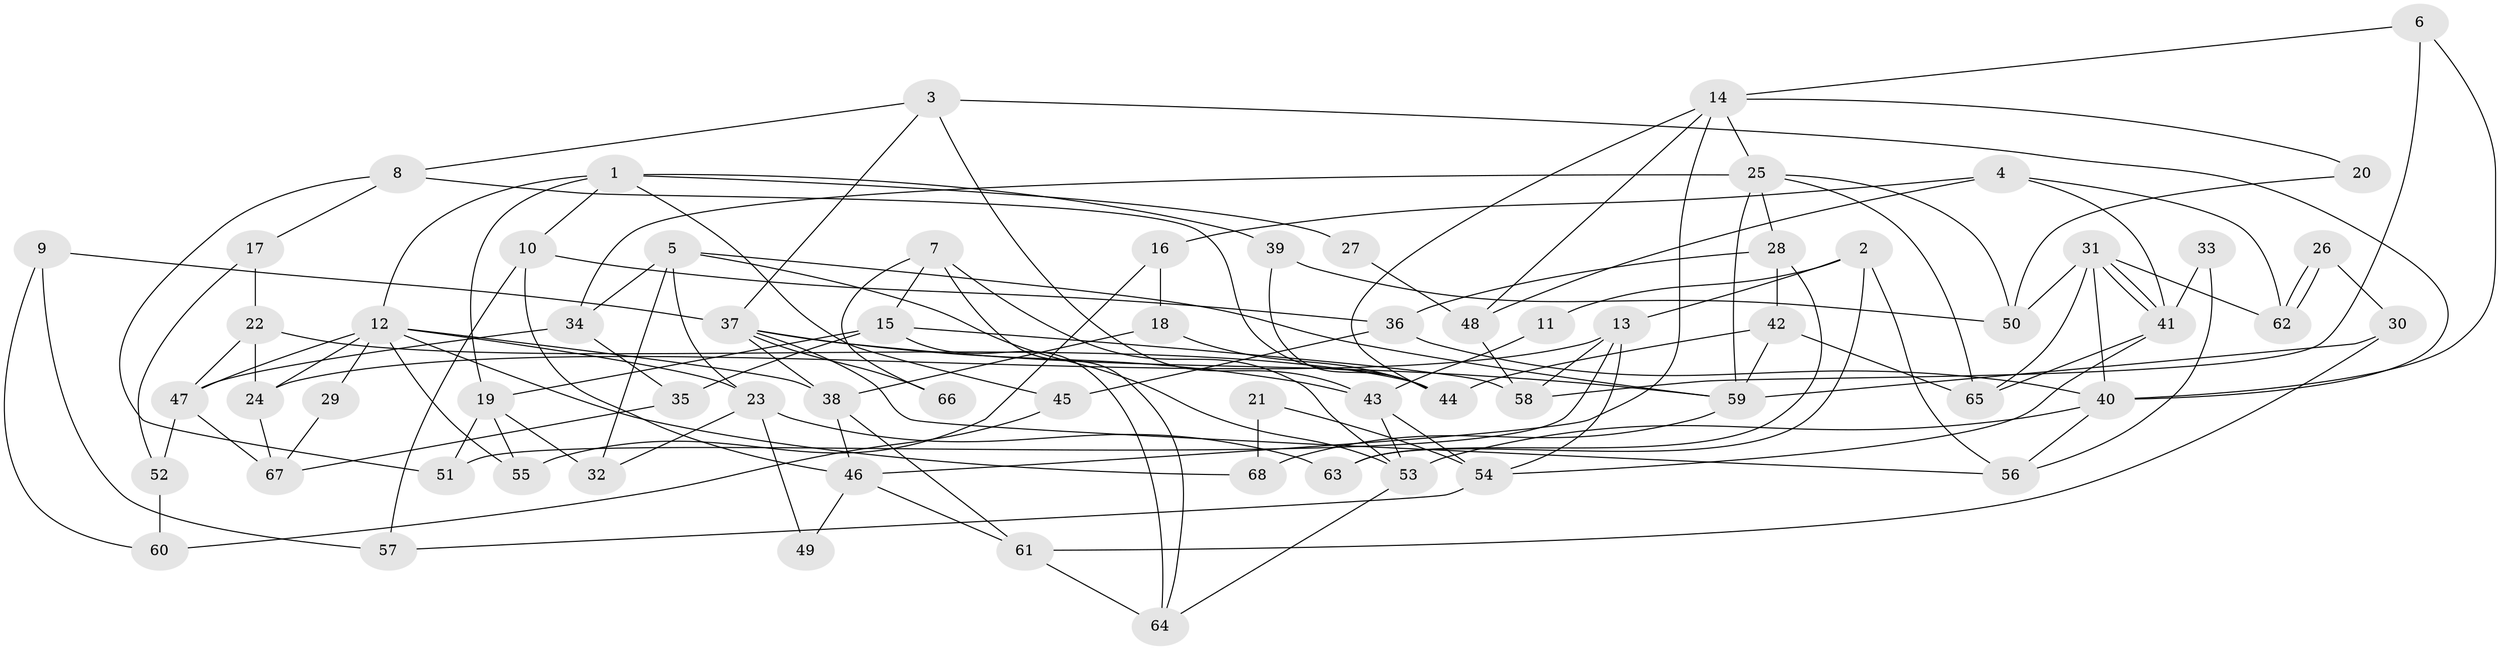 // Generated by graph-tools (version 1.1) at 2025/50/03/09/25 03:50:07]
// undirected, 68 vertices, 136 edges
graph export_dot {
graph [start="1"]
  node [color=gray90,style=filled];
  1;
  2;
  3;
  4;
  5;
  6;
  7;
  8;
  9;
  10;
  11;
  12;
  13;
  14;
  15;
  16;
  17;
  18;
  19;
  20;
  21;
  22;
  23;
  24;
  25;
  26;
  27;
  28;
  29;
  30;
  31;
  32;
  33;
  34;
  35;
  36;
  37;
  38;
  39;
  40;
  41;
  42;
  43;
  44;
  45;
  46;
  47;
  48;
  49;
  50;
  51;
  52;
  53;
  54;
  55;
  56;
  57;
  58;
  59;
  60;
  61;
  62;
  63;
  64;
  65;
  66;
  67;
  68;
  1 -- 39;
  1 -- 10;
  1 -- 12;
  1 -- 19;
  1 -- 27;
  1 -- 45;
  2 -- 63;
  2 -- 56;
  2 -- 11;
  2 -- 13;
  3 -- 40;
  3 -- 43;
  3 -- 8;
  3 -- 37;
  4 -- 16;
  4 -- 41;
  4 -- 48;
  4 -- 62;
  5 -- 53;
  5 -- 32;
  5 -- 23;
  5 -- 34;
  5 -- 59;
  6 -- 58;
  6 -- 40;
  6 -- 14;
  7 -- 15;
  7 -- 53;
  7 -- 64;
  7 -- 66;
  8 -- 44;
  8 -- 17;
  8 -- 51;
  9 -- 57;
  9 -- 37;
  9 -- 60;
  10 -- 46;
  10 -- 36;
  10 -- 57;
  11 -- 43;
  12 -- 47;
  12 -- 23;
  12 -- 24;
  12 -- 29;
  12 -- 38;
  12 -- 55;
  12 -- 68;
  13 -- 54;
  13 -- 24;
  13 -- 51;
  13 -- 58;
  14 -- 48;
  14 -- 20;
  14 -- 25;
  14 -- 44;
  14 -- 46;
  15 -- 64;
  15 -- 19;
  15 -- 35;
  15 -- 58;
  16 -- 18;
  16 -- 55;
  17 -- 22;
  17 -- 52;
  18 -- 38;
  18 -- 44;
  19 -- 51;
  19 -- 32;
  19 -- 55;
  20 -- 50;
  21 -- 54;
  21 -- 68;
  22 -- 24;
  22 -- 44;
  22 -- 47;
  23 -- 32;
  23 -- 49;
  23 -- 63;
  24 -- 67;
  25 -- 34;
  25 -- 28;
  25 -- 50;
  25 -- 59;
  25 -- 65;
  26 -- 62;
  26 -- 62;
  26 -- 30;
  27 -- 48;
  28 -- 42;
  28 -- 36;
  28 -- 63;
  29 -- 67;
  30 -- 59;
  30 -- 61;
  31 -- 41;
  31 -- 41;
  31 -- 62;
  31 -- 40;
  31 -- 50;
  31 -- 65;
  33 -- 41;
  33 -- 56;
  34 -- 35;
  34 -- 47;
  35 -- 67;
  36 -- 45;
  36 -- 40;
  37 -- 59;
  37 -- 38;
  37 -- 43;
  37 -- 56;
  37 -- 66;
  38 -- 46;
  38 -- 61;
  39 -- 50;
  39 -- 44;
  40 -- 53;
  40 -- 56;
  41 -- 65;
  41 -- 54;
  42 -- 59;
  42 -- 65;
  42 -- 44;
  43 -- 53;
  43 -- 54;
  45 -- 60;
  46 -- 49;
  46 -- 61;
  47 -- 52;
  47 -- 67;
  48 -- 58;
  52 -- 60;
  53 -- 64;
  54 -- 57;
  59 -- 68;
  61 -- 64;
}
